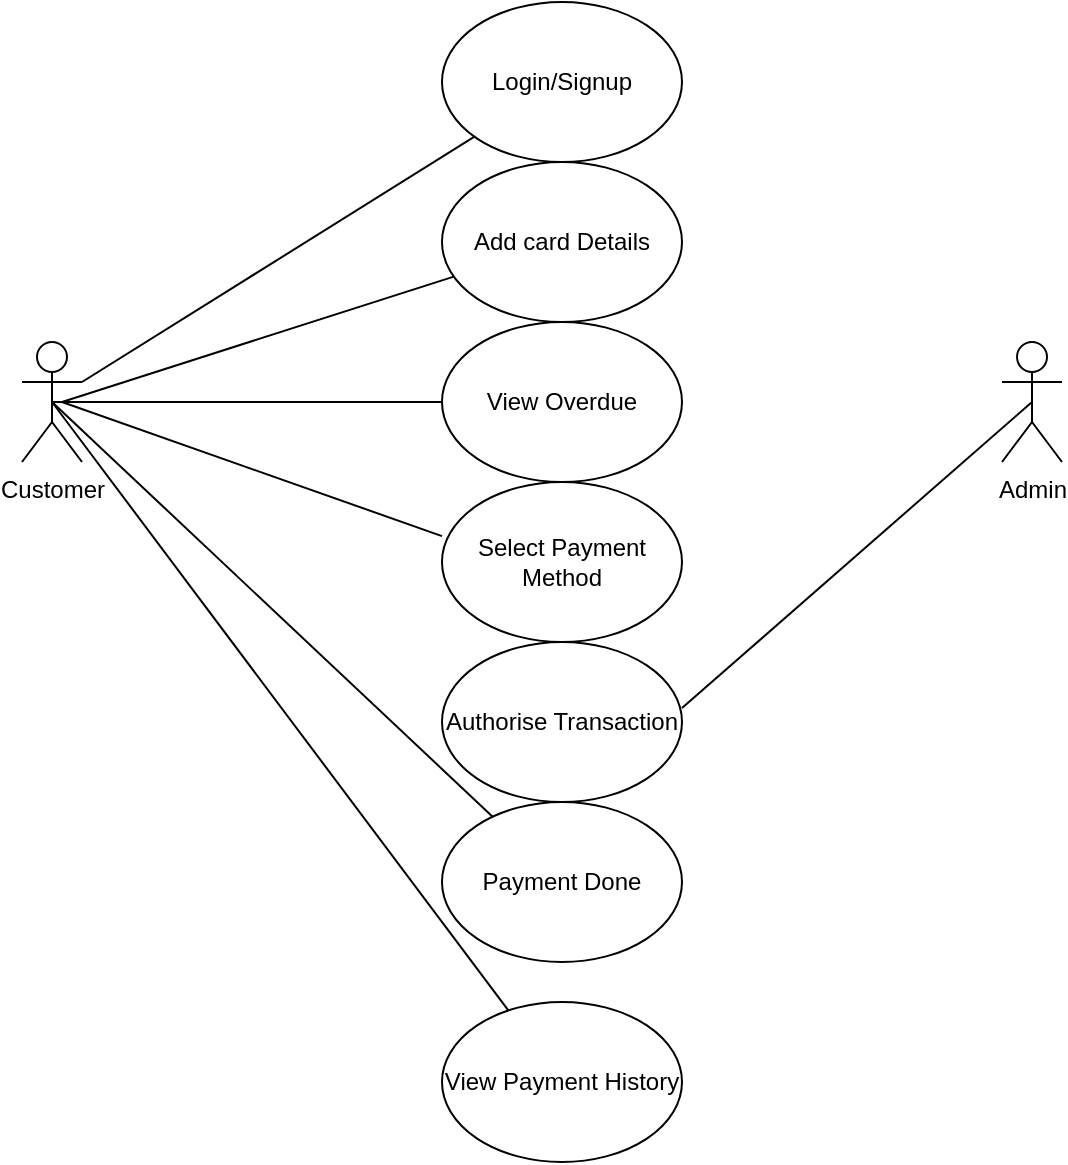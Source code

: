 <mxfile version="20.6.0" type="device"><diagram id="ybiZAk8QmPIesyJZ-O88" name="Page-1"><mxGraphModel dx="868" dy="425" grid="1" gridSize="10" guides="1" tooltips="1" connect="1" arrows="1" fold="1" page="1" pageScale="1" pageWidth="850" pageHeight="1100" math="0" shadow="0"><root><mxCell id="0"/><mxCell id="1" parent="0"/><mxCell id="lCsFtKxoPDdvB1lC7-Fn-1" value="Customer" style="shape=umlActor;verticalLabelPosition=bottom;verticalAlign=top;html=1;outlineConnect=0;" vertex="1" parent="1"><mxGeometry x="160" y="210" width="30" height="60" as="geometry"/></mxCell><mxCell id="lCsFtKxoPDdvB1lC7-Fn-2" value="Login/Signup" style="ellipse;whiteSpace=wrap;html=1;" vertex="1" parent="1"><mxGeometry x="370" y="40" width="120" height="80" as="geometry"/></mxCell><mxCell id="lCsFtKxoPDdvB1lC7-Fn-3" value="Add card Details" style="ellipse;whiteSpace=wrap;html=1;" vertex="1" parent="1"><mxGeometry x="370" y="120" width="120" height="80" as="geometry"/></mxCell><mxCell id="lCsFtKxoPDdvB1lC7-Fn-4" value="View Overdue" style="ellipse;whiteSpace=wrap;html=1;" vertex="1" parent="1"><mxGeometry x="370" y="200" width="120" height="80" as="geometry"/></mxCell><mxCell id="lCsFtKxoPDdvB1lC7-Fn-5" value="Select Payment Method" style="ellipse;whiteSpace=wrap;html=1;" vertex="1" parent="1"><mxGeometry x="370" y="280" width="120" height="80" as="geometry"/></mxCell><mxCell id="lCsFtKxoPDdvB1lC7-Fn-6" value="Authorise Transaction" style="ellipse;whiteSpace=wrap;html=1;" vertex="1" parent="1"><mxGeometry x="370" y="360" width="120" height="80" as="geometry"/></mxCell><mxCell id="lCsFtKxoPDdvB1lC7-Fn-7" value="Payment Done" style="ellipse;whiteSpace=wrap;html=1;" vertex="1" parent="1"><mxGeometry x="370" y="440" width="120" height="80" as="geometry"/></mxCell><mxCell id="lCsFtKxoPDdvB1lC7-Fn-9" value="Admin" style="shape=umlActor;verticalLabelPosition=bottom;verticalAlign=top;html=1;outlineConnect=0;" vertex="1" parent="1"><mxGeometry x="650" y="210" width="30" height="60" as="geometry"/></mxCell><mxCell id="lCsFtKxoPDdvB1lC7-Fn-13" value="" style="endArrow=none;html=1;rounded=0;" edge="1" parent="1" target="lCsFtKxoPDdvB1lC7-Fn-2"><mxGeometry width="50" height="50" relative="1" as="geometry"><mxPoint x="190" y="230" as="sourcePoint"/><mxPoint x="240" y="180" as="targetPoint"/></mxGeometry></mxCell><mxCell id="lCsFtKxoPDdvB1lC7-Fn-14" value="" style="endArrow=none;html=1;rounded=0;" edge="1" parent="1" target="lCsFtKxoPDdvB1lC7-Fn-3"><mxGeometry width="50" height="50" relative="1" as="geometry"><mxPoint x="180" y="240" as="sourcePoint"/><mxPoint x="230" y="190" as="targetPoint"/></mxGeometry></mxCell><mxCell id="lCsFtKxoPDdvB1lC7-Fn-15" value="" style="endArrow=none;html=1;rounded=0;entryX=0;entryY=0.5;entryDx=0;entryDy=0;exitX=0.5;exitY=0.5;exitDx=0;exitDy=0;exitPerimeter=0;" edge="1" parent="1" source="lCsFtKxoPDdvB1lC7-Fn-1" target="lCsFtKxoPDdvB1lC7-Fn-4"><mxGeometry width="50" height="50" relative="1" as="geometry"><mxPoint x="180" y="240" as="sourcePoint"/><mxPoint x="230" y="190" as="targetPoint"/></mxGeometry></mxCell><mxCell id="lCsFtKxoPDdvB1lC7-Fn-21" value="" style="endArrow=none;html=1;rounded=0;entryX=0;entryY=0.338;entryDx=0;entryDy=0;entryPerimeter=0;" edge="1" parent="1" target="lCsFtKxoPDdvB1lC7-Fn-5"><mxGeometry width="50" height="50" relative="1" as="geometry"><mxPoint x="180" y="240" as="sourcePoint"/><mxPoint x="230" y="190" as="targetPoint"/></mxGeometry></mxCell><mxCell id="lCsFtKxoPDdvB1lC7-Fn-22" value="" style="endArrow=none;html=1;rounded=0;exitX=1;exitY=0.413;exitDx=0;exitDy=0;exitPerimeter=0;entryX=0.5;entryY=0.5;entryDx=0;entryDy=0;entryPerimeter=0;" edge="1" parent="1" source="lCsFtKxoPDdvB1lC7-Fn-6" target="lCsFtKxoPDdvB1lC7-Fn-9"><mxGeometry width="50" height="50" relative="1" as="geometry"><mxPoint x="560" y="420" as="sourcePoint"/><mxPoint x="610" y="370" as="targetPoint"/></mxGeometry></mxCell><mxCell id="lCsFtKxoPDdvB1lC7-Fn-23" value="" style="endArrow=none;html=1;rounded=0;exitX=0.5;exitY=0.5;exitDx=0;exitDy=0;exitPerimeter=0;" edge="1" parent="1" source="lCsFtKxoPDdvB1lC7-Fn-1" target="lCsFtKxoPDdvB1lC7-Fn-7"><mxGeometry width="50" height="50" relative="1" as="geometry"><mxPoint x="140" y="430" as="sourcePoint"/><mxPoint x="190" y="380" as="targetPoint"/></mxGeometry></mxCell><mxCell id="lCsFtKxoPDdvB1lC7-Fn-24" value="View Payment History" style="ellipse;whiteSpace=wrap;html=1;" vertex="1" parent="1"><mxGeometry x="370" y="540" width="120" height="80" as="geometry"/></mxCell><mxCell id="lCsFtKxoPDdvB1lC7-Fn-25" value="" style="endArrow=none;html=1;rounded=0;exitX=0.5;exitY=0.5;exitDx=0;exitDy=0;exitPerimeter=0;" edge="1" parent="1" source="lCsFtKxoPDdvB1lC7-Fn-1" target="lCsFtKxoPDdvB1lC7-Fn-24"><mxGeometry width="50" height="50" relative="1" as="geometry"><mxPoint x="180" y="250" as="sourcePoint"/><mxPoint x="210" y="330" as="targetPoint"/></mxGeometry></mxCell></root></mxGraphModel></diagram></mxfile>
